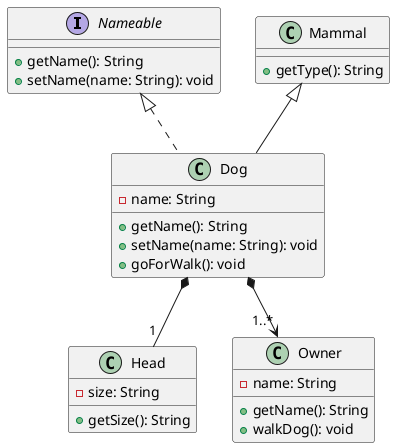 @startuml TyingItAllTogether
interface Nameable {
  + getName(): String
  + setName(name: String): void
}

class Mammal {
  + getType(): String
}

class Dog extends Mammal implements Nameable {
  - name: String
  + getName(): String
  + setName(name: String): void
  + goForWalk(): void
}

class Head {
  - size: String
  + getSize(): String
}

class Owner {
  - name: String
  + getName(): String
  + walkDog(): void
}

Dog *-- "1" Head
Dog *--> "1..*" Owner
@enduml

